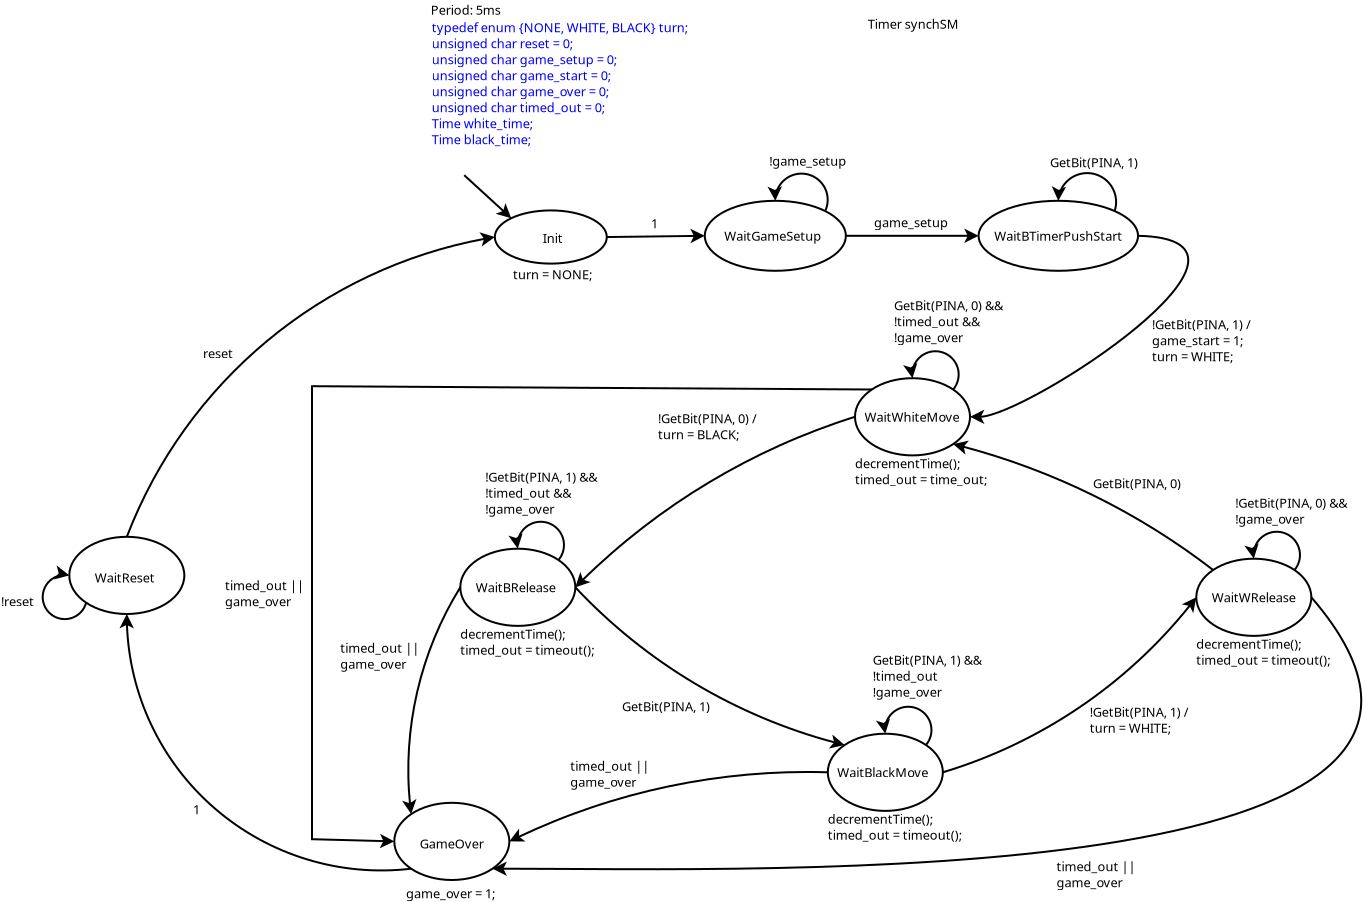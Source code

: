 <?xml version="1.0" encoding="UTF-8"?>
<dia:diagram xmlns:dia="http://www.lysator.liu.se/~alla/dia/">
  <dia:layer name="Background" visible="true" active="true">
    <dia:object type="Standard - Text" version="1" id="O0">
      <dia:attribute name="obj_pos">
        <dia:point val="0.94,0.975"/>
      </dia:attribute>
      <dia:attribute name="obj_bb">
        <dia:rectangle val="0.94,0.361;4.671,1.165"/>
      </dia:attribute>
      <dia:attribute name="text">
        <dia:composite type="text">
          <dia:attribute name="string">
            <dia:string>#Period: 5ms#</dia:string>
          </dia:attribute>
          <dia:attribute name="font">
            <dia:font family="sans" style="0" name="Helvetica"/>
          </dia:attribute>
          <dia:attribute name="height">
            <dia:real val="0.8"/>
          </dia:attribute>
          <dia:attribute name="pos">
            <dia:point val="0.94,0.975"/>
          </dia:attribute>
          <dia:attribute name="color">
            <dia:color val="#000000"/>
          </dia:attribute>
          <dia:attribute name="alignment">
            <dia:enum val="0"/>
          </dia:attribute>
        </dia:composite>
      </dia:attribute>
      <dia:attribute name="valign">
        <dia:enum val="3"/>
      </dia:attribute>
    </dia:object>
    <dia:object type="Standard - Text" version="1" id="O1">
      <dia:attribute name="obj_pos">
        <dia:point val="22.79,1.675"/>
      </dia:attribute>
      <dia:attribute name="obj_bb">
        <dia:rectangle val="22.79,1.061;27.587,1.865"/>
      </dia:attribute>
      <dia:attribute name="text">
        <dia:composite type="text">
          <dia:attribute name="string">
            <dia:string>#Timer synchSM#</dia:string>
          </dia:attribute>
          <dia:attribute name="font">
            <dia:font family="sans" style="0" name="Helvetica"/>
          </dia:attribute>
          <dia:attribute name="height">
            <dia:real val="0.8"/>
          </dia:attribute>
          <dia:attribute name="pos">
            <dia:point val="22.79,1.675"/>
          </dia:attribute>
          <dia:attribute name="color">
            <dia:color val="#000000"/>
          </dia:attribute>
          <dia:attribute name="alignment">
            <dia:enum val="0"/>
          </dia:attribute>
        </dia:composite>
      </dia:attribute>
      <dia:attribute name="valign">
        <dia:enum val="3"/>
      </dia:attribute>
    </dia:object>
    <dia:object type="Standard - Text" version="1" id="O2">
      <dia:attribute name="obj_pos">
        <dia:point val="0.99,1.85"/>
      </dia:attribute>
      <dia:attribute name="obj_bb">
        <dia:rectangle val="0.99,1.236;14.849,7.64"/>
      </dia:attribute>
      <dia:attribute name="text">
        <dia:composite type="text">
          <dia:attribute name="string">
            <dia:string>#typedef enum {NONE, WHITE, BLACK} turn;
unsigned char reset = 0;
unsigned char game_setup = 0;
unsigned char game_start = 0;
unsigned char game_over = 0;
unsigned char timed_out = 0;
Time white_time;
Time black_time; #</dia:string>
          </dia:attribute>
          <dia:attribute name="font">
            <dia:font family="sans" style="0" name="Helvetica"/>
          </dia:attribute>
          <dia:attribute name="height">
            <dia:real val="0.8"/>
          </dia:attribute>
          <dia:attribute name="pos">
            <dia:point val="0.99,1.85"/>
          </dia:attribute>
          <dia:attribute name="color">
            <dia:color val="#0000ff"/>
          </dia:attribute>
          <dia:attribute name="alignment">
            <dia:enum val="0"/>
          </dia:attribute>
        </dia:composite>
      </dia:attribute>
      <dia:attribute name="valign">
        <dia:enum val="3"/>
      </dia:attribute>
    </dia:object>
    <dia:object type="Standard - Ellipse" version="0" id="O3">
      <dia:attribute name="obj_pos">
        <dia:point val="4.141,10.761"/>
      </dia:attribute>
      <dia:attribute name="obj_bb">
        <dia:rectangle val="4.091,10.711;9.79,13.471"/>
      </dia:attribute>
      <dia:attribute name="elem_corner">
        <dia:point val="4.141,10.761"/>
      </dia:attribute>
      <dia:attribute name="elem_width">
        <dia:real val="5.599"/>
      </dia:attribute>
      <dia:attribute name="elem_height">
        <dia:real val="2.66"/>
      </dia:attribute>
    </dia:object>
    <dia:object type="Standard - Text" version="1" id="O4">
      <dia:attribute name="obj_pos">
        <dia:point val="6.54,12.391"/>
      </dia:attribute>
      <dia:attribute name="obj_bb">
        <dia:rectangle val="6.54,11.796;7.55,12.543"/>
      </dia:attribute>
      <dia:attribute name="text">
        <dia:composite type="text">
          <dia:attribute name="string">
            <dia:string>#Init#</dia:string>
          </dia:attribute>
          <dia:attribute name="font">
            <dia:font family="sans" style="0" name="Helvetica"/>
          </dia:attribute>
          <dia:attribute name="height">
            <dia:real val="0.8"/>
          </dia:attribute>
          <dia:attribute name="pos">
            <dia:point val="6.54,12.391"/>
          </dia:attribute>
          <dia:attribute name="color">
            <dia:color val="#000000"/>
          </dia:attribute>
          <dia:attribute name="alignment">
            <dia:enum val="0"/>
          </dia:attribute>
        </dia:composite>
      </dia:attribute>
      <dia:attribute name="valign">
        <dia:enum val="3"/>
      </dia:attribute>
    </dia:object>
    <dia:object type="Standard - Line" version="0" id="O5">
      <dia:attribute name="obj_pos">
        <dia:point val="2.611,9.001"/>
      </dia:attribute>
      <dia:attribute name="obj_bb">
        <dia:rectangle val="2.54,8.93;5.043,11.226"/>
      </dia:attribute>
      <dia:attribute name="conn_endpoints">
        <dia:point val="2.611,9.001"/>
        <dia:point val="4.961,11.15"/>
      </dia:attribute>
      <dia:attribute name="numcp">
        <dia:int val="1"/>
      </dia:attribute>
      <dia:attribute name="end_arrow">
        <dia:enum val="22"/>
      </dia:attribute>
      <dia:attribute name="end_arrow_length">
        <dia:real val="0.5"/>
      </dia:attribute>
      <dia:attribute name="end_arrow_width">
        <dia:real val="0.5"/>
      </dia:attribute>
      <dia:connections>
        <dia:connection handle="1" to="O3" connection="0"/>
      </dia:connections>
    </dia:object>
    <dia:object type="Standard - Text" version="1" id="O6">
      <dia:attribute name="obj_pos">
        <dia:point val="5.05,14.2"/>
      </dia:attribute>
      <dia:attribute name="obj_bb">
        <dia:rectangle val="5.05,13.605;9.309,14.352"/>
      </dia:attribute>
      <dia:attribute name="text">
        <dia:composite type="text">
          <dia:attribute name="string">
            <dia:string>#turn = NONE;#</dia:string>
          </dia:attribute>
          <dia:attribute name="font">
            <dia:font family="sans" style="0" name="Helvetica"/>
          </dia:attribute>
          <dia:attribute name="height">
            <dia:real val="0.8"/>
          </dia:attribute>
          <dia:attribute name="pos">
            <dia:point val="5.05,14.2"/>
          </dia:attribute>
          <dia:attribute name="color">
            <dia:color val="#000000"/>
          </dia:attribute>
          <dia:attribute name="alignment">
            <dia:enum val="0"/>
          </dia:attribute>
        </dia:composite>
      </dia:attribute>
      <dia:attribute name="valign">
        <dia:enum val="3"/>
      </dia:attribute>
    </dia:object>
    <dia:object type="Standard - Ellipse" version="0" id="O7">
      <dia:attribute name="obj_pos">
        <dia:point val="14.64,10.28"/>
      </dia:attribute>
      <dia:attribute name="obj_bb">
        <dia:rectangle val="14.59,10.23;21.741,13.83"/>
      </dia:attribute>
      <dia:attribute name="elem_corner">
        <dia:point val="14.64,10.28"/>
      </dia:attribute>
      <dia:attribute name="elem_width">
        <dia:real val="7.051"/>
      </dia:attribute>
      <dia:attribute name="elem_height">
        <dia:real val="3.5"/>
      </dia:attribute>
    </dia:object>
    <dia:object type="Standard - Text" version="1" id="O8">
      <dia:attribute name="obj_pos">
        <dia:point val="15.615,12.28"/>
      </dia:attribute>
      <dia:attribute name="obj_bb">
        <dia:rectangle val="15.615,11.685;20.704,12.432"/>
      </dia:attribute>
      <dia:attribute name="text">
        <dia:composite type="text">
          <dia:attribute name="string">
            <dia:string>#WaitGameSetup#</dia:string>
          </dia:attribute>
          <dia:attribute name="font">
            <dia:font family="sans" style="0" name="Helvetica"/>
          </dia:attribute>
          <dia:attribute name="height">
            <dia:real val="0.8"/>
          </dia:attribute>
          <dia:attribute name="pos">
            <dia:point val="15.615,12.28"/>
          </dia:attribute>
          <dia:attribute name="color">
            <dia:color val="#000000"/>
          </dia:attribute>
          <dia:attribute name="alignment">
            <dia:enum val="0"/>
          </dia:attribute>
        </dia:composite>
      </dia:attribute>
      <dia:attribute name="valign">
        <dia:enum val="3"/>
      </dia:attribute>
    </dia:object>
    <dia:object type="Standard - Arc" version="0" id="O9">
      <dia:attribute name="obj_pos">
        <dia:point val="20.658,10.792"/>
      </dia:attribute>
      <dia:attribute name="obj_bb">
        <dia:rectangle val="17.776,8.87;20.835,10.851"/>
      </dia:attribute>
      <dia:attribute name="conn_endpoints">
        <dia:point val="20.658,10.792"/>
        <dia:point val="18.165,10.28"/>
      </dia:attribute>
      <dia:attribute name="curve_distance">
        <dia:real val="1.622"/>
      </dia:attribute>
      <dia:attribute name="end_arrow">
        <dia:enum val="22"/>
      </dia:attribute>
      <dia:attribute name="end_arrow_length">
        <dia:real val="0.5"/>
      </dia:attribute>
      <dia:attribute name="end_arrow_width">
        <dia:real val="0.5"/>
      </dia:attribute>
      <dia:connections>
        <dia:connection handle="0" to="O7" connection="2"/>
        <dia:connection handle="1" to="O7" connection="1"/>
      </dia:connections>
    </dia:object>
    <dia:object type="Standard - Text" version="1" id="O10">
      <dia:attribute name="obj_pos">
        <dia:point val="17.866,8.525"/>
      </dia:attribute>
      <dia:attribute name="obj_bb">
        <dia:rectangle val="17.866,7.93;21.971,8.678"/>
      </dia:attribute>
      <dia:attribute name="text">
        <dia:composite type="text">
          <dia:attribute name="string">
            <dia:string>#!game_setup#</dia:string>
          </dia:attribute>
          <dia:attribute name="font">
            <dia:font family="sans" style="0" name="Helvetica"/>
          </dia:attribute>
          <dia:attribute name="height">
            <dia:real val="0.8"/>
          </dia:attribute>
          <dia:attribute name="pos">
            <dia:point val="17.866,8.525"/>
          </dia:attribute>
          <dia:attribute name="color">
            <dia:color val="#000000"/>
          </dia:attribute>
          <dia:attribute name="alignment">
            <dia:enum val="0"/>
          </dia:attribute>
        </dia:composite>
      </dia:attribute>
      <dia:attribute name="valign">
        <dia:enum val="3"/>
      </dia:attribute>
    </dia:object>
    <dia:object type="Standard - Line" version="0" id="O11">
      <dia:attribute name="obj_pos">
        <dia:point val="9.74,12.091"/>
      </dia:attribute>
      <dia:attribute name="obj_bb">
        <dia:rectangle val="9.689,11.675;14.752,12.399"/>
      </dia:attribute>
      <dia:attribute name="conn_endpoints">
        <dia:point val="9.74,12.091"/>
        <dia:point val="14.64,12.03"/>
      </dia:attribute>
      <dia:attribute name="numcp">
        <dia:int val="1"/>
      </dia:attribute>
      <dia:attribute name="end_arrow">
        <dia:enum val="22"/>
      </dia:attribute>
      <dia:attribute name="end_arrow_length">
        <dia:real val="0.5"/>
      </dia:attribute>
      <dia:attribute name="end_arrow_width">
        <dia:real val="0.5"/>
      </dia:attribute>
      <dia:connections>
        <dia:connection handle="0" to="O3" connection="4"/>
        <dia:connection handle="1" to="O7" connection="3"/>
      </dia:connections>
    </dia:object>
    <dia:object type="Standard - Text" version="1" id="O12">
      <dia:attribute name="obj_pos">
        <dia:point val="11.95,11.65"/>
      </dia:attribute>
      <dia:attribute name="obj_bb">
        <dia:rectangle val="11.95,11.055;12.35,11.803"/>
      </dia:attribute>
      <dia:attribute name="text">
        <dia:composite type="text">
          <dia:attribute name="string">
            <dia:string>#1#</dia:string>
          </dia:attribute>
          <dia:attribute name="font">
            <dia:font family="sans" style="0" name="Helvetica"/>
          </dia:attribute>
          <dia:attribute name="height">
            <dia:real val="0.8"/>
          </dia:attribute>
          <dia:attribute name="pos">
            <dia:point val="11.95,11.65"/>
          </dia:attribute>
          <dia:attribute name="color">
            <dia:color val="#000000"/>
          </dia:attribute>
          <dia:attribute name="alignment">
            <dia:enum val="0"/>
          </dia:attribute>
        </dia:composite>
      </dia:attribute>
      <dia:attribute name="valign">
        <dia:enum val="3"/>
      </dia:attribute>
    </dia:object>
    <dia:object type="Standard - Ellipse" version="0" id="O13">
      <dia:attribute name="obj_pos">
        <dia:point val="28.331,10.28"/>
      </dia:attribute>
      <dia:attribute name="obj_bb">
        <dia:rectangle val="28.281,10.23;36.35,13.83"/>
      </dia:attribute>
      <dia:attribute name="elem_corner">
        <dia:point val="28.331,10.28"/>
      </dia:attribute>
      <dia:attribute name="elem_width">
        <dia:real val="7.969"/>
      </dia:attribute>
      <dia:attribute name="elem_height">
        <dia:real val="3.5"/>
      </dia:attribute>
    </dia:object>
    <dia:object type="Standard - Text" version="1" id="O14">
      <dia:attribute name="obj_pos">
        <dia:point val="29.115,12.28"/>
      </dia:attribute>
      <dia:attribute name="obj_bb">
        <dia:rectangle val="29.115,11.685;35.783,12.433"/>
      </dia:attribute>
      <dia:attribute name="text">
        <dia:composite type="text">
          <dia:attribute name="string">
            <dia:string>#WaitBTimerPushStart#</dia:string>
          </dia:attribute>
          <dia:attribute name="font">
            <dia:font family="sans" style="0" name="Helvetica"/>
          </dia:attribute>
          <dia:attribute name="height">
            <dia:real val="0.8"/>
          </dia:attribute>
          <dia:attribute name="pos">
            <dia:point val="29.115,12.28"/>
          </dia:attribute>
          <dia:attribute name="color">
            <dia:color val="#000000"/>
          </dia:attribute>
          <dia:attribute name="alignment">
            <dia:enum val="0"/>
          </dia:attribute>
        </dia:composite>
      </dia:attribute>
      <dia:attribute name="valign">
        <dia:enum val="3"/>
      </dia:attribute>
    </dia:object>
    <dia:object type="Standard - Line" version="0" id="O15">
      <dia:attribute name="obj_pos">
        <dia:point val="21.691,12.03"/>
      </dia:attribute>
      <dia:attribute name="obj_bb">
        <dia:rectangle val="21.641,11.668;28.442,12.392"/>
      </dia:attribute>
      <dia:attribute name="conn_endpoints">
        <dia:point val="21.691,12.03"/>
        <dia:point val="28.331,12.03"/>
      </dia:attribute>
      <dia:attribute name="numcp">
        <dia:int val="1"/>
      </dia:attribute>
      <dia:attribute name="end_arrow">
        <dia:enum val="22"/>
      </dia:attribute>
      <dia:attribute name="end_arrow_length">
        <dia:real val="0.5"/>
      </dia:attribute>
      <dia:attribute name="end_arrow_width">
        <dia:real val="0.5"/>
      </dia:attribute>
      <dia:connections>
        <dia:connection handle="0" to="O7" connection="4"/>
        <dia:connection handle="1" to="O13" connection="3"/>
      </dia:connections>
    </dia:object>
    <dia:object type="Standard - Text" version="1" id="O16">
      <dia:attribute name="obj_pos">
        <dia:point val="23.1,11.6"/>
      </dia:attribute>
      <dia:attribute name="obj_bb">
        <dia:rectangle val="23.1,11.005;26.953,11.752"/>
      </dia:attribute>
      <dia:attribute name="text">
        <dia:composite type="text">
          <dia:attribute name="string">
            <dia:string>#game_setup#</dia:string>
          </dia:attribute>
          <dia:attribute name="font">
            <dia:font family="sans" style="0" name="Helvetica"/>
          </dia:attribute>
          <dia:attribute name="height">
            <dia:real val="0.8"/>
          </dia:attribute>
          <dia:attribute name="pos">
            <dia:point val="23.1,11.6"/>
          </dia:attribute>
          <dia:attribute name="color">
            <dia:color val="#000000"/>
          </dia:attribute>
          <dia:attribute name="alignment">
            <dia:enum val="0"/>
          </dia:attribute>
        </dia:composite>
      </dia:attribute>
      <dia:attribute name="valign">
        <dia:enum val="3"/>
      </dia:attribute>
    </dia:object>
    <dia:object type="Standard - Arc" version="0" id="O17">
      <dia:attribute name="obj_pos">
        <dia:point val="35.133,10.793"/>
      </dia:attribute>
      <dia:attribute name="obj_bb">
        <dia:rectangle val="31.984,8.845;35.255,10.851"/>
      </dia:attribute>
      <dia:attribute name="conn_endpoints">
        <dia:point val="35.133,10.793"/>
        <dia:point val="32.315,10.28"/>
      </dia:attribute>
      <dia:attribute name="curve_distance">
        <dia:real val="1.645"/>
      </dia:attribute>
      <dia:attribute name="end_arrow">
        <dia:enum val="22"/>
      </dia:attribute>
      <dia:attribute name="end_arrow_length">
        <dia:real val="0.5"/>
      </dia:attribute>
      <dia:attribute name="end_arrow_width">
        <dia:real val="0.5"/>
      </dia:attribute>
      <dia:connections>
        <dia:connection handle="0" to="O13" connection="2"/>
        <dia:connection handle="1" to="O13" connection="1"/>
      </dia:connections>
    </dia:object>
    <dia:object type="Standard - Text" version="1" id="O18">
      <dia:attribute name="obj_pos">
        <dia:point val="31.9,8.6"/>
      </dia:attribute>
      <dia:attribute name="obj_bb">
        <dia:rectangle val="31.9,7.986;36.651,8.79"/>
      </dia:attribute>
      <dia:attribute name="text">
        <dia:composite type="text">
          <dia:attribute name="string">
            <dia:string>#GetBit(PINA, 1)#</dia:string>
          </dia:attribute>
          <dia:attribute name="font">
            <dia:font family="sans" style="0" name="Helvetica"/>
          </dia:attribute>
          <dia:attribute name="height">
            <dia:real val="0.8"/>
          </dia:attribute>
          <dia:attribute name="pos">
            <dia:point val="31.9,8.6"/>
          </dia:attribute>
          <dia:attribute name="color">
            <dia:color val="#000000"/>
          </dia:attribute>
          <dia:attribute name="alignment">
            <dia:enum val="0"/>
          </dia:attribute>
        </dia:composite>
      </dia:attribute>
      <dia:attribute name="valign">
        <dia:enum val="3"/>
      </dia:attribute>
    </dia:object>
    <dia:object type="Standard - Text" version="1" id="O19">
      <dia:attribute name="obj_pos">
        <dia:point val="37,16.7"/>
      </dia:attribute>
      <dia:attribute name="obj_bb">
        <dia:rectangle val="37,16.105;42.398,18.453"/>
      </dia:attribute>
      <dia:attribute name="text">
        <dia:composite type="text">
          <dia:attribute name="string">
            <dia:string>#!GetBit(PINA, 1) /
game_start = 1;
turn = WHITE;#</dia:string>
          </dia:attribute>
          <dia:attribute name="font">
            <dia:font family="sans" style="0" name="Helvetica"/>
          </dia:attribute>
          <dia:attribute name="height">
            <dia:real val="0.8"/>
          </dia:attribute>
          <dia:attribute name="pos">
            <dia:point val="37,16.7"/>
          </dia:attribute>
          <dia:attribute name="color">
            <dia:color val="#000000"/>
          </dia:attribute>
          <dia:attribute name="alignment">
            <dia:enum val="0"/>
          </dia:attribute>
        </dia:composite>
      </dia:attribute>
      <dia:attribute name="valign">
        <dia:enum val="3"/>
      </dia:attribute>
    </dia:object>
    <dia:object type="Standard - Ellipse" version="0" id="O20">
      <dia:attribute name="obj_pos">
        <dia:point val="22.149,19.15"/>
      </dia:attribute>
      <dia:attribute name="obj_bb">
        <dia:rectangle val="22.099,19.1;27.95,23.06"/>
      </dia:attribute>
      <dia:attribute name="elem_corner">
        <dia:point val="22.149,19.15"/>
      </dia:attribute>
      <dia:attribute name="elem_width">
        <dia:real val="5.751"/>
      </dia:attribute>
      <dia:attribute name="elem_height">
        <dia:real val="3.86"/>
      </dia:attribute>
    </dia:object>
    <dia:object type="Standard - Text" version="1" id="O21">
      <dia:attribute name="obj_pos">
        <dia:point val="22.625,21.33"/>
      </dia:attribute>
      <dia:attribute name="obj_bb">
        <dia:rectangle val="22.625,20.735;27.524,21.483"/>
      </dia:attribute>
      <dia:attribute name="text">
        <dia:composite type="text">
          <dia:attribute name="string">
            <dia:string>#WaitWhiteMove#</dia:string>
          </dia:attribute>
          <dia:attribute name="font">
            <dia:font family="sans" style="0" name="Helvetica"/>
          </dia:attribute>
          <dia:attribute name="height">
            <dia:real val="0.8"/>
          </dia:attribute>
          <dia:attribute name="pos">
            <dia:point val="22.625,21.33"/>
          </dia:attribute>
          <dia:attribute name="color">
            <dia:color val="#000000"/>
          </dia:attribute>
          <dia:attribute name="alignment">
            <dia:enum val="0"/>
          </dia:attribute>
        </dia:composite>
      </dia:attribute>
      <dia:attribute name="valign">
        <dia:enum val="3"/>
      </dia:attribute>
    </dia:object>
    <dia:object type="Standard - Arc" version="0" id="O22">
      <dia:attribute name="obj_pos">
        <dia:point val="27.058,19.715"/>
      </dia:attribute>
      <dia:attribute name="obj_bb">
        <dia:rectangle val="24.552,17.753;27.383,19.777"/>
      </dia:attribute>
      <dia:attribute name="conn_endpoints">
        <dia:point val="27.058,19.715"/>
        <dia:point val="25.025,19.15"/>
      </dia:attribute>
      <dia:attribute name="curve_distance">
        <dia:real val="1.648"/>
      </dia:attribute>
      <dia:attribute name="end_arrow">
        <dia:enum val="22"/>
      </dia:attribute>
      <dia:attribute name="end_arrow_length">
        <dia:real val="0.5"/>
      </dia:attribute>
      <dia:attribute name="end_arrow_width">
        <dia:real val="0.5"/>
      </dia:attribute>
      <dia:connections>
        <dia:connection handle="0" to="O20" connection="2"/>
        <dia:connection handle="1" to="O20" connection="1"/>
      </dia:connections>
    </dia:object>
    <dia:object type="Standard - Text" version="1" id="O23">
      <dia:attribute name="obj_pos">
        <dia:point val="24.1,15.75"/>
      </dia:attribute>
      <dia:attribute name="obj_bb">
        <dia:rectangle val="24.1,15.136;30.229,17.54"/>
      </dia:attribute>
      <dia:attribute name="text">
        <dia:composite type="text">
          <dia:attribute name="string">
            <dia:string>#GetBit(PINA, 0) &amp;&amp; 
!timed_out &amp;&amp; 
!game_over#</dia:string>
          </dia:attribute>
          <dia:attribute name="font">
            <dia:font family="sans" style="0" name="Helvetica"/>
          </dia:attribute>
          <dia:attribute name="height">
            <dia:real val="0.8"/>
          </dia:attribute>
          <dia:attribute name="pos">
            <dia:point val="24.1,15.75"/>
          </dia:attribute>
          <dia:attribute name="color">
            <dia:color val="#000000"/>
          </dia:attribute>
          <dia:attribute name="alignment">
            <dia:enum val="0"/>
          </dia:attribute>
        </dia:composite>
      </dia:attribute>
      <dia:attribute name="valign">
        <dia:enum val="3"/>
      </dia:attribute>
    </dia:object>
    <dia:object type="Standard - Text" version="1" id="O24">
      <dia:attribute name="obj_pos">
        <dia:point val="22.15,23.65"/>
      </dia:attribute>
      <dia:attribute name="obj_bb">
        <dia:rectangle val="22.15,23.036;29.241,24.64"/>
      </dia:attribute>
      <dia:attribute name="text">
        <dia:composite type="text">
          <dia:attribute name="string">
            <dia:string>#decrementTime();
timed_out = time_out;#</dia:string>
          </dia:attribute>
          <dia:attribute name="font">
            <dia:font family="sans" style="0" name="Helvetica"/>
          </dia:attribute>
          <dia:attribute name="height">
            <dia:real val="0.8"/>
          </dia:attribute>
          <dia:attribute name="pos">
            <dia:point val="22.15,23.65"/>
          </dia:attribute>
          <dia:attribute name="color">
            <dia:color val="#000000"/>
          </dia:attribute>
          <dia:attribute name="alignment">
            <dia:enum val="0"/>
          </dia:attribute>
        </dia:composite>
      </dia:attribute>
      <dia:attribute name="valign">
        <dia:enum val="3"/>
      </dia:attribute>
    </dia:object>
    <dia:object type="Standard - Ellipse" version="0" id="O25">
      <dia:attribute name="obj_pos">
        <dia:point val="20.79,36.925"/>
      </dia:attribute>
      <dia:attribute name="obj_bb">
        <dia:rectangle val="20.74,36.875;26.591,40.835"/>
      </dia:attribute>
      <dia:attribute name="elem_corner">
        <dia:point val="20.79,36.925"/>
      </dia:attribute>
      <dia:attribute name="elem_width">
        <dia:real val="5.751"/>
      </dia:attribute>
      <dia:attribute name="elem_height">
        <dia:real val="3.86"/>
      </dia:attribute>
    </dia:object>
    <dia:object type="Standard - Text" version="1" id="O26">
      <dia:attribute name="obj_pos">
        <dia:point val="21.265,39.105"/>
      </dia:attribute>
      <dia:attribute name="obj_bb">
        <dia:rectangle val="21.265,38.51;26.044,39.258"/>
      </dia:attribute>
      <dia:attribute name="text">
        <dia:composite type="text">
          <dia:attribute name="string">
            <dia:string>#WaitBlackMove#</dia:string>
          </dia:attribute>
          <dia:attribute name="font">
            <dia:font family="sans" style="0" name="Helvetica"/>
          </dia:attribute>
          <dia:attribute name="height">
            <dia:real val="0.8"/>
          </dia:attribute>
          <dia:attribute name="pos">
            <dia:point val="21.265,39.105"/>
          </dia:attribute>
          <dia:attribute name="color">
            <dia:color val="#000000"/>
          </dia:attribute>
          <dia:attribute name="alignment">
            <dia:enum val="0"/>
          </dia:attribute>
        </dia:composite>
      </dia:attribute>
      <dia:attribute name="valign">
        <dia:enum val="3"/>
      </dia:attribute>
    </dia:object>
    <dia:object type="Standard - Arc" version="0" id="O27">
      <dia:attribute name="obj_pos">
        <dia:point val="25.698,37.49"/>
      </dia:attribute>
      <dia:attribute name="obj_bb">
        <dia:rectangle val="23.193,35.528;26.024,37.552"/>
      </dia:attribute>
      <dia:attribute name="conn_endpoints">
        <dia:point val="25.698,37.49"/>
        <dia:point val="23.665,36.925"/>
      </dia:attribute>
      <dia:attribute name="curve_distance">
        <dia:real val="1.648"/>
      </dia:attribute>
      <dia:attribute name="end_arrow">
        <dia:enum val="22"/>
      </dia:attribute>
      <dia:attribute name="end_arrow_length">
        <dia:real val="0.5"/>
      </dia:attribute>
      <dia:attribute name="end_arrow_width">
        <dia:real val="0.5"/>
      </dia:attribute>
      <dia:connections>
        <dia:connection handle="0" to="O25" connection="2"/>
        <dia:connection handle="1" to="O25" connection="1"/>
      </dia:connections>
    </dia:object>
    <dia:object type="Standard - Text" version="1" id="O28">
      <dia:attribute name="obj_pos">
        <dia:point val="23.041,33.475"/>
      </dia:attribute>
      <dia:attribute name="obj_bb">
        <dia:rectangle val="23.041,32.861;28.967,35.265"/>
      </dia:attribute>
      <dia:attribute name="text">
        <dia:composite type="text">
          <dia:attribute name="string">
            <dia:string>#GetBit(PINA, 1) &amp;&amp;
!timed_out 
!game_over#</dia:string>
          </dia:attribute>
          <dia:attribute name="font">
            <dia:font family="sans" style="0" name="Helvetica"/>
          </dia:attribute>
          <dia:attribute name="height">
            <dia:real val="0.8"/>
          </dia:attribute>
          <dia:attribute name="pos">
            <dia:point val="23.041,33.475"/>
          </dia:attribute>
          <dia:attribute name="color">
            <dia:color val="#000000"/>
          </dia:attribute>
          <dia:attribute name="alignment">
            <dia:enum val="0"/>
          </dia:attribute>
        </dia:composite>
      </dia:attribute>
      <dia:attribute name="valign">
        <dia:enum val="3"/>
      </dia:attribute>
    </dia:object>
    <dia:object type="Standard - Text" version="1" id="O29">
      <dia:attribute name="obj_pos">
        <dia:point val="20.791,41.425"/>
      </dia:attribute>
      <dia:attribute name="obj_bb">
        <dia:rectangle val="20.791,40.83;28.036,42.377"/>
      </dia:attribute>
      <dia:attribute name="text">
        <dia:composite type="text">
          <dia:attribute name="string">
            <dia:string>#decrementTime();
timed_out = timeout();#</dia:string>
          </dia:attribute>
          <dia:attribute name="font">
            <dia:font family="sans" style="0" name="Helvetica"/>
          </dia:attribute>
          <dia:attribute name="height">
            <dia:real val="0.8"/>
          </dia:attribute>
          <dia:attribute name="pos">
            <dia:point val="20.791,41.425"/>
          </dia:attribute>
          <dia:attribute name="color">
            <dia:color val="#000000"/>
          </dia:attribute>
          <dia:attribute name="alignment">
            <dia:enum val="0"/>
          </dia:attribute>
        </dia:composite>
      </dia:attribute>
      <dia:attribute name="valign">
        <dia:enum val="3"/>
      </dia:attribute>
    </dia:object>
    <dia:object type="Standard - Text" version="1" id="O30">
      <dia:attribute name="obj_pos">
        <dia:point val="12.3,21.4"/>
      </dia:attribute>
      <dia:attribute name="obj_bb">
        <dia:rectangle val="12.3,20.805;17.9,22.352"/>
      </dia:attribute>
      <dia:attribute name="text">
        <dia:composite type="text">
          <dia:attribute name="string">
            <dia:string>#!GetBit(PINA, 0) / 
turn = BLACK;#</dia:string>
          </dia:attribute>
          <dia:attribute name="font">
            <dia:font family="sans" style="0" name="Helvetica"/>
          </dia:attribute>
          <dia:attribute name="height">
            <dia:real val="0.8"/>
          </dia:attribute>
          <dia:attribute name="pos">
            <dia:point val="12.3,21.4"/>
          </dia:attribute>
          <dia:attribute name="color">
            <dia:color val="#000000"/>
          </dia:attribute>
          <dia:attribute name="alignment">
            <dia:enum val="0"/>
          </dia:attribute>
        </dia:composite>
      </dia:attribute>
      <dia:attribute name="valign">
        <dia:enum val="3"/>
      </dia:attribute>
    </dia:object>
    <dia:object type="Standard - Text" version="1" id="O31">
      <dia:attribute name="obj_pos">
        <dia:point val="33.89,36.075"/>
      </dia:attribute>
      <dia:attribute name="obj_bb">
        <dia:rectangle val="33.89,35.48;39.487,37.028"/>
      </dia:attribute>
      <dia:attribute name="text">
        <dia:composite type="text">
          <dia:attribute name="string">
            <dia:string>#!GetBit(PINA, 1) / 
turn = WHITE;#</dia:string>
          </dia:attribute>
          <dia:attribute name="font">
            <dia:font family="sans" style="0" name="Helvetica"/>
          </dia:attribute>
          <dia:attribute name="height">
            <dia:real val="0.8"/>
          </dia:attribute>
          <dia:attribute name="pos">
            <dia:point val="33.89,36.075"/>
          </dia:attribute>
          <dia:attribute name="color">
            <dia:color val="#000000"/>
          </dia:attribute>
          <dia:attribute name="alignment">
            <dia:enum val="0"/>
          </dia:attribute>
        </dia:composite>
      </dia:attribute>
      <dia:attribute name="valign">
        <dia:enum val="3"/>
      </dia:attribute>
    </dia:object>
    <dia:object type="Standard - Ellipse" version="0" id="O32">
      <dia:attribute name="obj_pos">
        <dia:point val="2.415,27.675"/>
      </dia:attribute>
      <dia:attribute name="obj_bb">
        <dia:rectangle val="2.365,27.625;8.216,31.585"/>
      </dia:attribute>
      <dia:attribute name="elem_corner">
        <dia:point val="2.415,27.675"/>
      </dia:attribute>
      <dia:attribute name="elem_width">
        <dia:real val="5.751"/>
      </dia:attribute>
      <dia:attribute name="elem_height">
        <dia:real val="3.86"/>
      </dia:attribute>
    </dia:object>
    <dia:object type="Standard - Text" version="1" id="O33">
      <dia:attribute name="obj_pos">
        <dia:point val="3.19,29.855"/>
      </dia:attribute>
      <dia:attribute name="obj_bb">
        <dia:rectangle val="3.19,29.26;7.492,30.008"/>
      </dia:attribute>
      <dia:attribute name="text">
        <dia:composite type="text">
          <dia:attribute name="string">
            <dia:string>#WaitBRelease#</dia:string>
          </dia:attribute>
          <dia:attribute name="font">
            <dia:font family="sans" style="0" name="Helvetica"/>
          </dia:attribute>
          <dia:attribute name="height">
            <dia:real val="0.8"/>
          </dia:attribute>
          <dia:attribute name="pos">
            <dia:point val="3.19,29.855"/>
          </dia:attribute>
          <dia:attribute name="color">
            <dia:color val="#000000"/>
          </dia:attribute>
          <dia:attribute name="alignment">
            <dia:enum val="0"/>
          </dia:attribute>
        </dia:composite>
      </dia:attribute>
      <dia:attribute name="valign">
        <dia:enum val="3"/>
      </dia:attribute>
    </dia:object>
    <dia:object type="Standard - Arc" version="0" id="O34">
      <dia:attribute name="obj_pos">
        <dia:point val="7.324,28.24"/>
      </dia:attribute>
      <dia:attribute name="obj_bb">
        <dia:rectangle val="4.818,26.278;7.649,28.302"/>
      </dia:attribute>
      <dia:attribute name="conn_endpoints">
        <dia:point val="7.324,28.24"/>
        <dia:point val="5.29,27.675"/>
      </dia:attribute>
      <dia:attribute name="curve_distance">
        <dia:real val="1.648"/>
      </dia:attribute>
      <dia:attribute name="end_arrow">
        <dia:enum val="22"/>
      </dia:attribute>
      <dia:attribute name="end_arrow_length">
        <dia:real val="0.5"/>
      </dia:attribute>
      <dia:attribute name="end_arrow_width">
        <dia:real val="0.5"/>
      </dia:attribute>
      <dia:connections>
        <dia:connection handle="0" to="O32" connection="2"/>
        <dia:connection handle="1" to="O32" connection="1"/>
      </dia:connections>
    </dia:object>
    <dia:object type="Standard - Text" version="1" id="O35">
      <dia:attribute name="obj_pos">
        <dia:point val="3.666,24.325"/>
      </dia:attribute>
      <dia:attribute name="obj_bb">
        <dia:rectangle val="3.666,23.711;9.844,26.115"/>
      </dia:attribute>
      <dia:attribute name="text">
        <dia:composite type="text">
          <dia:attribute name="string">
            <dia:string>#!GetBit(PINA, 1) &amp;&amp;
!timed_out &amp;&amp; 
!game_over#</dia:string>
          </dia:attribute>
          <dia:attribute name="font">
            <dia:font family="sans" style="0" name="Helvetica"/>
          </dia:attribute>
          <dia:attribute name="height">
            <dia:real val="0.8"/>
          </dia:attribute>
          <dia:attribute name="pos">
            <dia:point val="3.666,24.325"/>
          </dia:attribute>
          <dia:attribute name="color">
            <dia:color val="#000000"/>
          </dia:attribute>
          <dia:attribute name="alignment">
            <dia:enum val="0"/>
          </dia:attribute>
        </dia:composite>
      </dia:attribute>
      <dia:attribute name="valign">
        <dia:enum val="3"/>
      </dia:attribute>
    </dia:object>
    <dia:object type="Standard - Text" version="1" id="O36">
      <dia:attribute name="obj_pos">
        <dia:point val="2.416,32.175"/>
      </dia:attribute>
      <dia:attribute name="obj_bb">
        <dia:rectangle val="2.416,31.58;9.661,33.127"/>
      </dia:attribute>
      <dia:attribute name="text">
        <dia:composite type="text">
          <dia:attribute name="string">
            <dia:string>#decrementTime();
timed_out = timeout();#</dia:string>
          </dia:attribute>
          <dia:attribute name="font">
            <dia:font family="sans" style="0" name="Helvetica"/>
          </dia:attribute>
          <dia:attribute name="height">
            <dia:real val="0.8"/>
          </dia:attribute>
          <dia:attribute name="pos">
            <dia:point val="2.416,32.175"/>
          </dia:attribute>
          <dia:attribute name="color">
            <dia:color val="#000000"/>
          </dia:attribute>
          <dia:attribute name="alignment">
            <dia:enum val="0"/>
          </dia:attribute>
        </dia:composite>
      </dia:attribute>
      <dia:attribute name="valign">
        <dia:enum val="3"/>
      </dia:attribute>
    </dia:object>
    <dia:object type="Standard - Arc" version="0" id="O37">
      <dia:attribute name="obj_pos">
        <dia:point val="22.149,21.08"/>
      </dia:attribute>
      <dia:attribute name="obj_bb">
        <dia:rectangle val="8.097,21.011;22.218,29.674"/>
      </dia:attribute>
      <dia:attribute name="conn_endpoints">
        <dia:point val="22.149,21.08"/>
        <dia:point val="8.166,29.605"/>
      </dia:attribute>
      <dia:attribute name="curve_distance">
        <dia:real val="1"/>
      </dia:attribute>
      <dia:attribute name="end_arrow">
        <dia:enum val="22"/>
      </dia:attribute>
      <dia:attribute name="end_arrow_length">
        <dia:real val="0.5"/>
      </dia:attribute>
      <dia:attribute name="end_arrow_width">
        <dia:real val="0.5"/>
      </dia:attribute>
      <dia:connections>
        <dia:connection handle="0" to="O20" connection="3"/>
        <dia:connection handle="1" to="O32" connection="4"/>
      </dia:connections>
    </dia:object>
    <dia:object type="Standard - Arc" version="0" id="O38">
      <dia:attribute name="obj_pos">
        <dia:point val="8.166,29.605"/>
      </dia:attribute>
      <dia:attribute name="obj_bb">
        <dia:rectangle val="8.097,29.537;21.701,37.668"/>
      </dia:attribute>
      <dia:attribute name="conn_endpoints">
        <dia:point val="8.166,29.605"/>
        <dia:point val="21.632,37.49"/>
      </dia:attribute>
      <dia:attribute name="curve_distance">
        <dia:real val="1.132"/>
      </dia:attribute>
      <dia:attribute name="end_arrow">
        <dia:enum val="22"/>
      </dia:attribute>
      <dia:attribute name="end_arrow_length">
        <dia:real val="0.5"/>
      </dia:attribute>
      <dia:attribute name="end_arrow_width">
        <dia:real val="0.5"/>
      </dia:attribute>
      <dia:connections>
        <dia:connection handle="0" to="O32" connection="4"/>
        <dia:connection handle="1" to="O25" connection="0"/>
      </dia:connections>
    </dia:object>
    <dia:object type="Standard - Text" version="1" id="O39">
      <dia:attribute name="obj_pos">
        <dia:point val="10.5,35.8"/>
      </dia:attribute>
      <dia:attribute name="obj_bb">
        <dia:rectangle val="10.5,35.205;15.233,35.953"/>
      </dia:attribute>
      <dia:attribute name="text">
        <dia:composite type="text">
          <dia:attribute name="string">
            <dia:string>#GetBit(PINA, 1)#</dia:string>
          </dia:attribute>
          <dia:attribute name="font">
            <dia:font family="sans" style="0" name="Helvetica"/>
          </dia:attribute>
          <dia:attribute name="height">
            <dia:real val="0.8"/>
          </dia:attribute>
          <dia:attribute name="pos">
            <dia:point val="10.5,35.8"/>
          </dia:attribute>
          <dia:attribute name="color">
            <dia:color val="#000000"/>
          </dia:attribute>
          <dia:attribute name="alignment">
            <dia:enum val="0"/>
          </dia:attribute>
        </dia:composite>
      </dia:attribute>
      <dia:attribute name="valign">
        <dia:enum val="3"/>
      </dia:attribute>
    </dia:object>
    <dia:object type="Standard - Ellipse" version="0" id="O40">
      <dia:attribute name="obj_pos">
        <dia:point val="39.215,28.175"/>
      </dia:attribute>
      <dia:attribute name="obj_bb">
        <dia:rectangle val="39.165,28.125;45.016,32.085"/>
      </dia:attribute>
      <dia:attribute name="elem_corner">
        <dia:point val="39.215,28.175"/>
      </dia:attribute>
      <dia:attribute name="elem_width">
        <dia:real val="5.751"/>
      </dia:attribute>
      <dia:attribute name="elem_height">
        <dia:real val="3.86"/>
      </dia:attribute>
    </dia:object>
    <dia:object type="Standard - Text" version="1" id="O41">
      <dia:attribute name="obj_pos">
        <dia:point val="39.99,30.355"/>
      </dia:attribute>
      <dia:attribute name="obj_bb">
        <dia:rectangle val="39.99,29.76;44.48,30.508"/>
      </dia:attribute>
      <dia:attribute name="text">
        <dia:composite type="text">
          <dia:attribute name="string">
            <dia:string>#WaitWRelease#</dia:string>
          </dia:attribute>
          <dia:attribute name="font">
            <dia:font family="sans" style="0" name="Helvetica"/>
          </dia:attribute>
          <dia:attribute name="height">
            <dia:real val="0.8"/>
          </dia:attribute>
          <dia:attribute name="pos">
            <dia:point val="39.99,30.355"/>
          </dia:attribute>
          <dia:attribute name="color">
            <dia:color val="#000000"/>
          </dia:attribute>
          <dia:attribute name="alignment">
            <dia:enum val="0"/>
          </dia:attribute>
        </dia:composite>
      </dia:attribute>
      <dia:attribute name="valign">
        <dia:enum val="3"/>
      </dia:attribute>
    </dia:object>
    <dia:object type="Standard - Arc" version="0" id="O42">
      <dia:attribute name="obj_pos">
        <dia:point val="44.124,28.74"/>
      </dia:attribute>
      <dia:attribute name="obj_bb">
        <dia:rectangle val="41.618,26.778;44.449,28.802"/>
      </dia:attribute>
      <dia:attribute name="conn_endpoints">
        <dia:point val="44.124,28.74"/>
        <dia:point val="42.09,28.175"/>
      </dia:attribute>
      <dia:attribute name="curve_distance">
        <dia:real val="1.648"/>
      </dia:attribute>
      <dia:attribute name="end_arrow">
        <dia:enum val="22"/>
      </dia:attribute>
      <dia:attribute name="end_arrow_length">
        <dia:real val="0.5"/>
      </dia:attribute>
      <dia:attribute name="end_arrow_width">
        <dia:real val="0.5"/>
      </dia:attribute>
      <dia:connections>
        <dia:connection handle="0" to="O40" connection="2"/>
        <dia:connection handle="1" to="O40" connection="1"/>
      </dia:connections>
    </dia:object>
    <dia:object type="Standard - Text" version="1" id="O43">
      <dia:attribute name="obj_pos">
        <dia:point val="41.166,25.625"/>
      </dia:attribute>
      <dia:attribute name="obj_bb">
        <dia:rectangle val="41.166,25.011;47.547,26.615"/>
      </dia:attribute>
      <dia:attribute name="text">
        <dia:composite type="text">
          <dia:attribute name="string">
            <dia:string>#!GetBit(PINA, 0) &amp;&amp; 
!game_over#</dia:string>
          </dia:attribute>
          <dia:attribute name="font">
            <dia:font family="sans" style="0" name="Helvetica"/>
          </dia:attribute>
          <dia:attribute name="height">
            <dia:real val="0.8"/>
          </dia:attribute>
          <dia:attribute name="pos">
            <dia:point val="41.166,25.625"/>
          </dia:attribute>
          <dia:attribute name="color">
            <dia:color val="#000000"/>
          </dia:attribute>
          <dia:attribute name="alignment">
            <dia:enum val="0"/>
          </dia:attribute>
        </dia:composite>
      </dia:attribute>
      <dia:attribute name="valign">
        <dia:enum val="3"/>
      </dia:attribute>
    </dia:object>
    <dia:object type="Standard - Text" version="1" id="O44">
      <dia:attribute name="obj_pos">
        <dia:point val="39.216,32.675"/>
      </dia:attribute>
      <dia:attribute name="obj_bb">
        <dia:rectangle val="39.216,32.08;46.461,33.627"/>
      </dia:attribute>
      <dia:attribute name="text">
        <dia:composite type="text">
          <dia:attribute name="string">
            <dia:string>#decrementTime();
timed_out = timeout();#</dia:string>
          </dia:attribute>
          <dia:attribute name="font">
            <dia:font family="sans" style="0" name="Helvetica"/>
          </dia:attribute>
          <dia:attribute name="height">
            <dia:real val="0.8"/>
          </dia:attribute>
          <dia:attribute name="pos">
            <dia:point val="39.216,32.675"/>
          </dia:attribute>
          <dia:attribute name="color">
            <dia:color val="#000000"/>
          </dia:attribute>
          <dia:attribute name="alignment">
            <dia:enum val="0"/>
          </dia:attribute>
        </dia:composite>
      </dia:attribute>
      <dia:attribute name="valign">
        <dia:enum val="3"/>
      </dia:attribute>
    </dia:object>
    <dia:object type="Standard - BezierLine" version="0" id="O45">
      <dia:attribute name="obj_pos">
        <dia:point val="36.3,12.03"/>
      </dia:attribute>
      <dia:attribute name="obj_bb">
        <dia:rectangle val="27.9,11.979;38.863,21.442"/>
      </dia:attribute>
      <dia:attribute name="bez_points">
        <dia:point val="36.3,12.03"/>
        <dia:point val="44.35,12.2"/>
        <dia:point val="30.689,21.08"/>
        <dia:point val="27.9,21.08"/>
      </dia:attribute>
      <dia:attribute name="corner_types">
        <dia:enum val="0"/>
        <dia:enum val="0"/>
      </dia:attribute>
      <dia:attribute name="end_arrow">
        <dia:enum val="22"/>
      </dia:attribute>
      <dia:attribute name="end_arrow_length">
        <dia:real val="0.5"/>
      </dia:attribute>
      <dia:attribute name="end_arrow_width">
        <dia:real val="0.5"/>
      </dia:attribute>
      <dia:connections>
        <dia:connection handle="0" to="O13" connection="4"/>
        <dia:connection handle="3" to="O20" connection="4"/>
      </dia:connections>
    </dia:object>
    <dia:object type="Standard - Arc" version="0" id="O46">
      <dia:attribute name="obj_pos">
        <dia:point val="26.541,38.855"/>
      </dia:attribute>
      <dia:attribute name="obj_bb">
        <dia:rectangle val="26.471,30.035;39.285,38.925"/>
      </dia:attribute>
      <dia:attribute name="conn_endpoints">
        <dia:point val="26.541,38.855"/>
        <dia:point val="39.215,30.105"/>
      </dia:attribute>
      <dia:attribute name="curve_distance">
        <dia:real val="1.211"/>
      </dia:attribute>
      <dia:attribute name="end_arrow">
        <dia:enum val="22"/>
      </dia:attribute>
      <dia:attribute name="end_arrow_length">
        <dia:real val="0.5"/>
      </dia:attribute>
      <dia:attribute name="end_arrow_width">
        <dia:real val="0.5"/>
      </dia:attribute>
      <dia:connections>
        <dia:connection handle="0" to="O25" connection="4"/>
        <dia:connection handle="1" to="O40" connection="3"/>
      </dia:connections>
    </dia:object>
    <dia:object type="Standard - Arc" version="0" id="O47">
      <dia:attribute name="obj_pos">
        <dia:point val="40.057,28.74"/>
      </dia:attribute>
      <dia:attribute name="obj_bb">
        <dia:rectangle val="26.991,22.269;40.124,28.807"/>
      </dia:attribute>
      <dia:attribute name="conn_endpoints">
        <dia:point val="40.057,28.74"/>
        <dia:point val="27.058,22.445"/>
      </dia:attribute>
      <dia:attribute name="curve_distance">
        <dia:real val="0.747"/>
      </dia:attribute>
      <dia:attribute name="end_arrow">
        <dia:enum val="22"/>
      </dia:attribute>
      <dia:attribute name="end_arrow_length">
        <dia:real val="0.5"/>
      </dia:attribute>
      <dia:attribute name="end_arrow_width">
        <dia:real val="0.5"/>
      </dia:attribute>
      <dia:connections>
        <dia:connection handle="0" to="O40" connection="0"/>
        <dia:connection handle="1" to="O20" connection="7"/>
      </dia:connections>
    </dia:object>
    <dia:object type="Standard - Text" version="1" id="O48">
      <dia:attribute name="obj_pos">
        <dia:point val="34.05,24.65"/>
      </dia:attribute>
      <dia:attribute name="obj_bb">
        <dia:rectangle val="34.05,24.055;38.785,24.802"/>
      </dia:attribute>
      <dia:attribute name="text">
        <dia:composite type="text">
          <dia:attribute name="string">
            <dia:string>#GetBit(PINA, 0)#</dia:string>
          </dia:attribute>
          <dia:attribute name="font">
            <dia:font family="sans" style="0" name="Helvetica"/>
          </dia:attribute>
          <dia:attribute name="height">
            <dia:real val="0.8"/>
          </dia:attribute>
          <dia:attribute name="pos">
            <dia:point val="34.05,24.65"/>
          </dia:attribute>
          <dia:attribute name="color">
            <dia:color val="#000000"/>
          </dia:attribute>
          <dia:attribute name="alignment">
            <dia:enum val="0"/>
          </dia:attribute>
        </dia:composite>
      </dia:attribute>
      <dia:attribute name="valign">
        <dia:enum val="3"/>
      </dia:attribute>
    </dia:object>
    <dia:object type="Standard - Ellipse" version="0" id="O49">
      <dia:attribute name="obj_pos">
        <dia:point val="-0.885,40.38"/>
      </dia:attribute>
      <dia:attribute name="obj_bb">
        <dia:rectangle val="-0.935,40.33;4.916,44.29"/>
      </dia:attribute>
      <dia:attribute name="elem_corner">
        <dia:point val="-0.885,40.38"/>
      </dia:attribute>
      <dia:attribute name="elem_width">
        <dia:real val="5.751"/>
      </dia:attribute>
      <dia:attribute name="elem_height">
        <dia:real val="3.86"/>
      </dia:attribute>
    </dia:object>
    <dia:object type="Standard - Text" version="1" id="O50">
      <dia:attribute name="obj_pos">
        <dia:point val="0.39,42.66"/>
      </dia:attribute>
      <dia:attribute name="obj_bb">
        <dia:rectangle val="0.39,42.065;3.768,42.813"/>
      </dia:attribute>
      <dia:attribute name="text">
        <dia:composite type="text">
          <dia:attribute name="string">
            <dia:string>#GameOver#</dia:string>
          </dia:attribute>
          <dia:attribute name="font">
            <dia:font family="sans" style="0" name="Helvetica"/>
          </dia:attribute>
          <dia:attribute name="height">
            <dia:real val="0.8"/>
          </dia:attribute>
          <dia:attribute name="pos">
            <dia:point val="0.39,42.66"/>
          </dia:attribute>
          <dia:attribute name="color">
            <dia:color val="#000000"/>
          </dia:attribute>
          <dia:attribute name="alignment">
            <dia:enum val="0"/>
          </dia:attribute>
        </dia:composite>
      </dia:attribute>
      <dia:attribute name="valign">
        <dia:enum val="3"/>
      </dia:attribute>
    </dia:object>
    <dia:object type="Standard - Arc" version="0" id="O51">
      <dia:attribute name="obj_pos">
        <dia:point val="2.415,29.605"/>
      </dia:attribute>
      <dia:attribute name="obj_bb">
        <dia:rectangle val="-0.494,29.546;2.475,41.005"/>
      </dia:attribute>
      <dia:attribute name="conn_endpoints">
        <dia:point val="2.415,29.605"/>
        <dia:point val="-0.043,40.945"/>
      </dia:attribute>
      <dia:attribute name="curve_distance">
        <dia:real val="1"/>
      </dia:attribute>
      <dia:attribute name="end_arrow">
        <dia:enum val="22"/>
      </dia:attribute>
      <dia:attribute name="end_arrow_length">
        <dia:real val="0.5"/>
      </dia:attribute>
      <dia:attribute name="end_arrow_width">
        <dia:real val="0.5"/>
      </dia:attribute>
      <dia:connections>
        <dia:connection handle="0" to="O32" connection="3"/>
        <dia:connection handle="1" to="O49" connection="0"/>
      </dia:connections>
    </dia:object>
    <dia:object type="Standard - Arc" version="0" id="O52">
      <dia:attribute name="obj_pos">
        <dia:point val="20.79,38.855"/>
      </dia:attribute>
      <dia:attribute name="obj_bb">
        <dia:rectangle val="4.806,38.789;20.849,42.37"/>
      </dia:attribute>
      <dia:attribute name="conn_endpoints">
        <dia:point val="20.79,38.855"/>
        <dia:point val="4.866,42.31"/>
      </dia:attribute>
      <dia:attribute name="curve_distance">
        <dia:real val="1"/>
      </dia:attribute>
      <dia:attribute name="end_arrow">
        <dia:enum val="22"/>
      </dia:attribute>
      <dia:attribute name="end_arrow_length">
        <dia:real val="0.5"/>
      </dia:attribute>
      <dia:attribute name="end_arrow_width">
        <dia:real val="0.5"/>
      </dia:attribute>
      <dia:connections>
        <dia:connection handle="0" to="O25" connection="3"/>
        <dia:connection handle="1" to="O49" connection="4"/>
      </dia:connections>
    </dia:object>
    <dia:object type="Standard - BezierLine" version="0" id="O53">
      <dia:attribute name="obj_pos">
        <dia:point val="44.966,30.105"/>
      </dia:attribute>
      <dia:attribute name="obj_bb">
        <dia:rectangle val="4.024,30.035;47.512,44.036"/>
      </dia:attribute>
      <dia:attribute name="bez_points">
        <dia:point val="44.966,30.105"/>
        <dia:point val="57.8,44.95"/>
        <dia:point val="17.616,43.675"/>
        <dia:point val="4.024,43.675"/>
      </dia:attribute>
      <dia:attribute name="corner_types">
        <dia:enum val="0"/>
        <dia:enum val="0"/>
      </dia:attribute>
      <dia:attribute name="end_arrow">
        <dia:enum val="22"/>
      </dia:attribute>
      <dia:attribute name="end_arrow_length">
        <dia:real val="0.5"/>
      </dia:attribute>
      <dia:attribute name="end_arrow_width">
        <dia:real val="0.5"/>
      </dia:attribute>
      <dia:connections>
        <dia:connection handle="0" to="O40" connection="4"/>
        <dia:connection handle="3" to="O49" connection="7"/>
      </dia:connections>
    </dia:object>
    <dia:object type="Standard - PolyLine" version="0" id="O54">
      <dia:attribute name="obj_pos">
        <dia:point val="22.991,19.715"/>
      </dia:attribute>
      <dia:attribute name="obj_bb">
        <dia:rectangle val="-5.05,19.5;23.042,42.655"/>
      </dia:attribute>
      <dia:attribute name="poly_points">
        <dia:point val="22.991,19.715"/>
        <dia:point val="-5.0,19.55"/>
        <dia:point val="-5.0,42.2"/>
        <dia:point val="-0.885,42.31"/>
      </dia:attribute>
      <dia:attribute name="end_arrow">
        <dia:enum val="22"/>
      </dia:attribute>
      <dia:attribute name="end_arrow_length">
        <dia:real val="0.5"/>
      </dia:attribute>
      <dia:attribute name="end_arrow_width">
        <dia:real val="0.5"/>
      </dia:attribute>
      <dia:connections>
        <dia:connection handle="0" to="O20" connection="0"/>
        <dia:connection handle="3" to="O49" connection="3"/>
      </dia:connections>
    </dia:object>
    <dia:object type="Standard - Text" version="1" id="O55">
      <dia:attribute name="obj_pos">
        <dia:point val="-9.35,29.75"/>
      </dia:attribute>
      <dia:attribute name="obj_bb">
        <dia:rectangle val="-9.35,29.136;-5.539,30.74"/>
      </dia:attribute>
      <dia:attribute name="text">
        <dia:composite type="text">
          <dia:attribute name="string">
            <dia:string>#timed_out ||
game_over#</dia:string>
          </dia:attribute>
          <dia:attribute name="font">
            <dia:font family="sans" style="0" name="Helvetica"/>
          </dia:attribute>
          <dia:attribute name="height">
            <dia:real val="0.8"/>
          </dia:attribute>
          <dia:attribute name="pos">
            <dia:point val="-9.35,29.75"/>
          </dia:attribute>
          <dia:attribute name="color">
            <dia:color val="#000000"/>
          </dia:attribute>
          <dia:attribute name="alignment">
            <dia:enum val="0"/>
          </dia:attribute>
        </dia:composite>
      </dia:attribute>
      <dia:attribute name="valign">
        <dia:enum val="3"/>
      </dia:attribute>
    </dia:object>
    <dia:object type="Standard - Text" version="1" id="O56">
      <dia:attribute name="obj_pos">
        <dia:point val="7.915,38.775"/>
      </dia:attribute>
      <dia:attribute name="obj_bb">
        <dia:rectangle val="7.915,38.18;11.708,39.727"/>
      </dia:attribute>
      <dia:attribute name="text">
        <dia:composite type="text">
          <dia:attribute name="string">
            <dia:string>#timed_out ||
game_over#</dia:string>
          </dia:attribute>
          <dia:attribute name="font">
            <dia:font family="sans" style="0" name="Helvetica"/>
          </dia:attribute>
          <dia:attribute name="height">
            <dia:real val="0.8"/>
          </dia:attribute>
          <dia:attribute name="pos">
            <dia:point val="7.915,38.775"/>
          </dia:attribute>
          <dia:attribute name="color">
            <dia:color val="#000000"/>
          </dia:attribute>
          <dia:attribute name="alignment">
            <dia:enum val="0"/>
          </dia:attribute>
        </dia:composite>
      </dia:attribute>
      <dia:attribute name="valign">
        <dia:enum val="3"/>
      </dia:attribute>
    </dia:object>
    <dia:object type="Standard - Text" version="1" id="O57">
      <dia:attribute name="obj_pos">
        <dia:point val="32.23,43.805"/>
      </dia:attribute>
      <dia:attribute name="obj_bb">
        <dia:rectangle val="32.23,43.191;36.041,44.795"/>
      </dia:attribute>
      <dia:attribute name="text">
        <dia:composite type="text">
          <dia:attribute name="string">
            <dia:string>#timed_out ||
game_over#</dia:string>
          </dia:attribute>
          <dia:attribute name="font">
            <dia:font family="sans" style="0" name="Helvetica"/>
          </dia:attribute>
          <dia:attribute name="height">
            <dia:real val="0.8"/>
          </dia:attribute>
          <dia:attribute name="pos">
            <dia:point val="32.23,43.805"/>
          </dia:attribute>
          <dia:attribute name="color">
            <dia:color val="#000000"/>
          </dia:attribute>
          <dia:attribute name="alignment">
            <dia:enum val="0"/>
          </dia:attribute>
        </dia:composite>
      </dia:attribute>
      <dia:attribute name="valign">
        <dia:enum val="3"/>
      </dia:attribute>
    </dia:object>
    <dia:object type="Standard - Text" version="1" id="O58">
      <dia:attribute name="obj_pos">
        <dia:point val="-3.585,32.875"/>
      </dia:attribute>
      <dia:attribute name="obj_bb">
        <dia:rectangle val="-3.585,32.261;0.226,33.865"/>
      </dia:attribute>
      <dia:attribute name="text">
        <dia:composite type="text">
          <dia:attribute name="string">
            <dia:string>#timed_out ||
game_over#</dia:string>
          </dia:attribute>
          <dia:attribute name="font">
            <dia:font family="sans" style="0" name="Helvetica"/>
          </dia:attribute>
          <dia:attribute name="height">
            <dia:real val="0.8"/>
          </dia:attribute>
          <dia:attribute name="pos">
            <dia:point val="-3.585,32.875"/>
          </dia:attribute>
          <dia:attribute name="color">
            <dia:color val="#000000"/>
          </dia:attribute>
          <dia:attribute name="alignment">
            <dia:enum val="0"/>
          </dia:attribute>
        </dia:composite>
      </dia:attribute>
      <dia:attribute name="valign">
        <dia:enum val="3"/>
      </dia:attribute>
    </dia:object>
    <dia:object type="Standard - Text" version="1" id="O59">
      <dia:attribute name="obj_pos">
        <dia:point val="-0.3,45.15"/>
      </dia:attribute>
      <dia:attribute name="obj_bb">
        <dia:rectangle val="-0.3,44.555;4.735,45.303"/>
      </dia:attribute>
      <dia:attribute name="text">
        <dia:composite type="text">
          <dia:attribute name="string">
            <dia:string>#game_over = 1;#</dia:string>
          </dia:attribute>
          <dia:attribute name="font">
            <dia:font family="sans" style="0" name="Helvetica"/>
          </dia:attribute>
          <dia:attribute name="height">
            <dia:real val="0.8"/>
          </dia:attribute>
          <dia:attribute name="pos">
            <dia:point val="-0.3,45.15"/>
          </dia:attribute>
          <dia:attribute name="color">
            <dia:color val="#000000"/>
          </dia:attribute>
          <dia:attribute name="alignment">
            <dia:enum val="0"/>
          </dia:attribute>
        </dia:composite>
      </dia:attribute>
      <dia:attribute name="valign">
        <dia:enum val="3"/>
      </dia:attribute>
    </dia:object>
    <dia:object type="Standard - Ellipse" version="0" id="O60">
      <dia:attribute name="obj_pos">
        <dia:point val="-17.135,27.08"/>
      </dia:attribute>
      <dia:attribute name="obj_bb">
        <dia:rectangle val="-17.185,27.03;-11.334,30.99"/>
      </dia:attribute>
      <dia:attribute name="elem_corner">
        <dia:point val="-17.135,27.08"/>
      </dia:attribute>
      <dia:attribute name="elem_width">
        <dia:real val="5.751"/>
      </dia:attribute>
      <dia:attribute name="elem_height">
        <dia:real val="3.86"/>
      </dia:attribute>
    </dia:object>
    <dia:object type="Standard - Text" version="1" id="O61">
      <dia:attribute name="obj_pos">
        <dia:point val="-15.86,29.36"/>
      </dia:attribute>
      <dia:attribute name="obj_bb">
        <dia:rectangle val="-15.86,28.765;-12.719,29.513"/>
      </dia:attribute>
      <dia:attribute name="text">
        <dia:composite type="text">
          <dia:attribute name="string">
            <dia:string>#WaitReset#</dia:string>
          </dia:attribute>
          <dia:attribute name="font">
            <dia:font family="sans" style="0" name="Helvetica"/>
          </dia:attribute>
          <dia:attribute name="height">
            <dia:real val="0.8"/>
          </dia:attribute>
          <dia:attribute name="pos">
            <dia:point val="-15.86,29.36"/>
          </dia:attribute>
          <dia:attribute name="color">
            <dia:color val="#000000"/>
          </dia:attribute>
          <dia:attribute name="alignment">
            <dia:enum val="0"/>
          </dia:attribute>
        </dia:composite>
      </dia:attribute>
      <dia:attribute name="valign">
        <dia:enum val="3"/>
      </dia:attribute>
    </dia:object>
    <dia:object type="Standard - Arc" version="0" id="O62">
      <dia:attribute name="obj_pos">
        <dia:point val="-0.043,43.675"/>
      </dia:attribute>
      <dia:attribute name="obj_bb">
        <dia:rectangle val="-14.627,30.869;0.028,43.813"/>
      </dia:attribute>
      <dia:attribute name="conn_endpoints">
        <dia:point val="-0.043,43.675"/>
        <dia:point val="-14.259,30.94"/>
      </dia:attribute>
      <dia:attribute name="curve_distance">
        <dia:real val="-4.308"/>
      </dia:attribute>
      <dia:attribute name="end_arrow">
        <dia:enum val="22"/>
      </dia:attribute>
      <dia:attribute name="end_arrow_length">
        <dia:real val="0.5"/>
      </dia:attribute>
      <dia:attribute name="end_arrow_width">
        <dia:real val="0.5"/>
      </dia:attribute>
      <dia:connections>
        <dia:connection handle="0" to="O49" connection="5"/>
        <dia:connection handle="1" to="O60" connection="6"/>
      </dia:connections>
    </dia:object>
    <dia:object type="Standard - Text" version="1" id="O63">
      <dia:attribute name="obj_pos">
        <dia:point val="-10.95,40.95"/>
      </dia:attribute>
      <dia:attribute name="obj_bb">
        <dia:rectangle val="-10.95,40.355;-10.55,41.102"/>
      </dia:attribute>
      <dia:attribute name="text">
        <dia:composite type="text">
          <dia:attribute name="string">
            <dia:string>#1#</dia:string>
          </dia:attribute>
          <dia:attribute name="font">
            <dia:font family="sans" style="0" name="Helvetica"/>
          </dia:attribute>
          <dia:attribute name="height">
            <dia:real val="0.8"/>
          </dia:attribute>
          <dia:attribute name="pos">
            <dia:point val="-10.95,40.95"/>
          </dia:attribute>
          <dia:attribute name="color">
            <dia:color val="#000000"/>
          </dia:attribute>
          <dia:attribute name="alignment">
            <dia:enum val="0"/>
          </dia:attribute>
        </dia:composite>
      </dia:attribute>
      <dia:attribute name="valign">
        <dia:enum val="3"/>
      </dia:attribute>
    </dia:object>
    <dia:object type="Standard - Arc" version="0" id="O64">
      <dia:attribute name="obj_pos">
        <dia:point val="-16.293,30.375"/>
      </dia:attribute>
      <dia:attribute name="obj_bb">
        <dia:rectangle val="-18.516,28.508;-16.224,31.247"/>
      </dia:attribute>
      <dia:attribute name="conn_endpoints">
        <dia:point val="-16.293,30.375"/>
        <dia:point val="-17.135,29.01"/>
      </dia:attribute>
      <dia:attribute name="curve_distance">
        <dia:real val="-1.865"/>
      </dia:attribute>
      <dia:attribute name="end_arrow">
        <dia:enum val="22"/>
      </dia:attribute>
      <dia:attribute name="end_arrow_length">
        <dia:real val="0.5"/>
      </dia:attribute>
      <dia:attribute name="end_arrow_width">
        <dia:real val="0.5"/>
      </dia:attribute>
      <dia:connections>
        <dia:connection handle="0" to="O60" connection="5"/>
        <dia:connection handle="1" to="O60" connection="3"/>
      </dia:connections>
    </dia:object>
    <dia:object type="Standard - Text" version="1" id="O65">
      <dia:attribute name="obj_pos">
        <dia:point val="-20.55,30.55"/>
      </dia:attribute>
      <dia:attribute name="obj_bb">
        <dia:rectangle val="-20.55,29.955;-18.709,30.703"/>
      </dia:attribute>
      <dia:attribute name="text">
        <dia:composite type="text">
          <dia:attribute name="string">
            <dia:string>#!reset#</dia:string>
          </dia:attribute>
          <dia:attribute name="font">
            <dia:font family="sans" style="0" name="Helvetica"/>
          </dia:attribute>
          <dia:attribute name="height">
            <dia:real val="0.8"/>
          </dia:attribute>
          <dia:attribute name="pos">
            <dia:point val="-20.55,30.55"/>
          </dia:attribute>
          <dia:attribute name="color">
            <dia:color val="#000000"/>
          </dia:attribute>
          <dia:attribute name="alignment">
            <dia:enum val="0"/>
          </dia:attribute>
        </dia:composite>
      </dia:attribute>
      <dia:attribute name="valign">
        <dia:enum val="3"/>
      </dia:attribute>
    </dia:object>
    <dia:object type="Standard - Arc" version="0" id="O66">
      <dia:attribute name="obj_pos">
        <dia:point val="-14.259,27.08"/>
      </dia:attribute>
      <dia:attribute name="obj_bb">
        <dia:rectangle val="-14.33,11.851;4.211,27.15"/>
      </dia:attribute>
      <dia:attribute name="conn_endpoints">
        <dia:point val="-14.259,27.08"/>
        <dia:point val="4.141,12.091"/>
      </dia:attribute>
      <dia:attribute name="curve_distance">
        <dia:real val="-3.164"/>
      </dia:attribute>
      <dia:attribute name="end_arrow">
        <dia:enum val="22"/>
      </dia:attribute>
      <dia:attribute name="end_arrow_length">
        <dia:real val="0.5"/>
      </dia:attribute>
      <dia:attribute name="end_arrow_width">
        <dia:real val="0.5"/>
      </dia:attribute>
      <dia:connections>
        <dia:connection handle="0" to="O60" connection="1"/>
        <dia:connection handle="1" to="O3" connection="3"/>
      </dia:connections>
    </dia:object>
    <dia:object type="Standard - Text" version="1" id="O67">
      <dia:attribute name="obj_pos">
        <dia:point val="-10.45,18.15"/>
      </dia:attribute>
      <dia:attribute name="obj_bb">
        <dia:rectangle val="-10.45,17.555;-8.861,18.302"/>
      </dia:attribute>
      <dia:attribute name="text">
        <dia:composite type="text">
          <dia:attribute name="string">
            <dia:string>#reset#</dia:string>
          </dia:attribute>
          <dia:attribute name="font">
            <dia:font family="sans" style="0" name="Helvetica"/>
          </dia:attribute>
          <dia:attribute name="height">
            <dia:real val="0.8"/>
          </dia:attribute>
          <dia:attribute name="pos">
            <dia:point val="-10.45,18.15"/>
          </dia:attribute>
          <dia:attribute name="color">
            <dia:color val="#000000"/>
          </dia:attribute>
          <dia:attribute name="alignment">
            <dia:enum val="0"/>
          </dia:attribute>
        </dia:composite>
      </dia:attribute>
      <dia:attribute name="valign">
        <dia:enum val="3"/>
      </dia:attribute>
    </dia:object>
  </dia:layer>
</dia:diagram>
